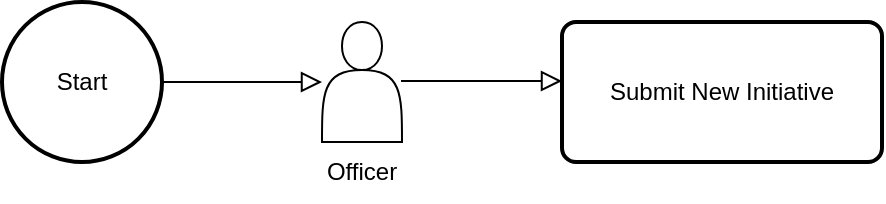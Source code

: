 <mxfile version="24.7.16">
  <diagram id="C5RBs43oDa-KdzZeNtuy" name="Page-1">
    <mxGraphModel dx="1050" dy="565" grid="1" gridSize="10" guides="1" tooltips="1" connect="1" arrows="1" fold="1" page="1" pageScale="1" pageWidth="827" pageHeight="1169" math="0" shadow="0">
      <root>
        <mxCell id="WIyWlLk6GJQsqaUBKTNV-0" />
        <mxCell id="WIyWlLk6GJQsqaUBKTNV-1" parent="WIyWlLk6GJQsqaUBKTNV-0" />
        <mxCell id="3lumVSMZ-ujpwdsF0KcU-0" value="Start" style="strokeWidth=2;html=1;shape=mxgraph.flowchart.start_2;whiteSpace=wrap;" vertex="1" parent="WIyWlLk6GJQsqaUBKTNV-1">
          <mxGeometry x="80" y="40" width="80" height="80" as="geometry" />
        </mxCell>
        <mxCell id="3lumVSMZ-ujpwdsF0KcU-2" value="" style="edgeStyle=orthogonalEdgeStyle;rounded=0;html=1;jettySize=auto;orthogonalLoop=1;fontSize=11;endArrow=block;endFill=0;endSize=8;strokeWidth=1;shadow=0;labelBackgroundColor=none;" edge="1" parent="WIyWlLk6GJQsqaUBKTNV-1">
          <mxGeometry x="-0.006" y="10" relative="1" as="geometry">
            <mxPoint as="offset" />
            <mxPoint x="159.5" y="80" as="sourcePoint" />
            <mxPoint x="240" y="80" as="targetPoint" />
          </mxGeometry>
        </mxCell>
        <mxCell id="3lumVSMZ-ujpwdsF0KcU-3" value="" style="shape=actor;whiteSpace=wrap;html=1;" vertex="1" parent="WIyWlLk6GJQsqaUBKTNV-1">
          <mxGeometry x="240" y="50" width="40" height="60" as="geometry" />
        </mxCell>
        <mxCell id="3lumVSMZ-ujpwdsF0KcU-4" value="Officer" style="text;html=1;align=center;verticalAlign=middle;whiteSpace=wrap;rounded=0;" vertex="1" parent="WIyWlLk6GJQsqaUBKTNV-1">
          <mxGeometry x="230" y="110" width="60" height="30" as="geometry" />
        </mxCell>
        <mxCell id="3lumVSMZ-ujpwdsF0KcU-5" value="Submit New Initiative" style="rounded=1;whiteSpace=wrap;html=1;absoluteArcSize=1;arcSize=14;strokeWidth=2;" vertex="1" parent="WIyWlLk6GJQsqaUBKTNV-1">
          <mxGeometry x="360" y="50" width="160" height="70" as="geometry" />
        </mxCell>
        <mxCell id="3lumVSMZ-ujpwdsF0KcU-6" value="" style="edgeStyle=orthogonalEdgeStyle;rounded=0;html=1;jettySize=auto;orthogonalLoop=1;fontSize=11;endArrow=block;endFill=0;endSize=8;strokeWidth=1;shadow=0;labelBackgroundColor=none;" edge="1" parent="WIyWlLk6GJQsqaUBKTNV-1">
          <mxGeometry x="-0.006" y="10" relative="1" as="geometry">
            <mxPoint as="offset" />
            <mxPoint x="279.5" y="79.5" as="sourcePoint" />
            <mxPoint x="360" y="79.5" as="targetPoint" />
          </mxGeometry>
        </mxCell>
      </root>
    </mxGraphModel>
  </diagram>
</mxfile>
